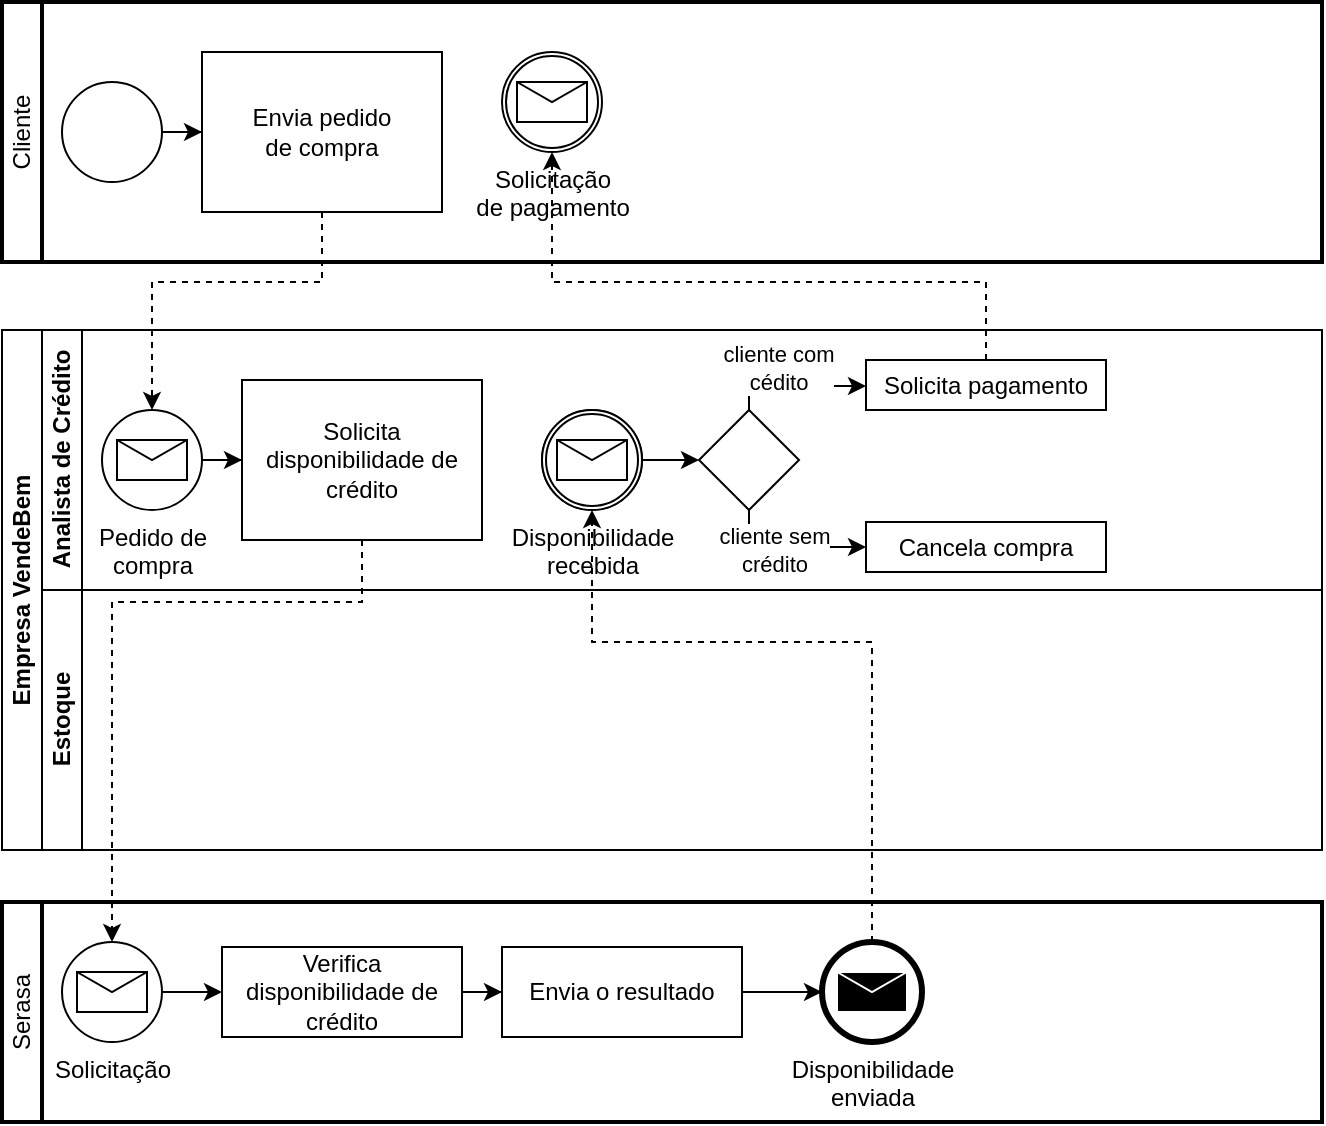 <mxfile version="26.2.14">
  <diagram name="Página-1" id="u1SdcBbTtnw9D1ZpNTuf">
    <mxGraphModel dx="727" dy="1575" grid="1" gridSize="10" guides="1" tooltips="1" connect="1" arrows="1" fold="1" page="1" pageScale="1" pageWidth="827" pageHeight="1169" math="0" shadow="0">
      <root>
        <mxCell id="0" />
        <mxCell id="1" parent="0" />
        <mxCell id="sQ0GCokB8pdDENR7ytiq-2" value="Empresa VendeBem" style="swimlane;html=1;childLayout=stackLayout;resizeParent=1;resizeParentMax=0;horizontal=0;startSize=20;horizontalStack=0;whiteSpace=wrap;" vertex="1" parent="1">
          <mxGeometry x="40" y="-16" width="660" height="260" as="geometry" />
        </mxCell>
        <mxCell id="sQ0GCokB8pdDENR7ytiq-5" value="Analista de Crédito" style="swimlane;html=1;startSize=20;horizontal=0;" vertex="1" parent="sQ0GCokB8pdDENR7ytiq-2">
          <mxGeometry x="20" width="640" height="130" as="geometry" />
        </mxCell>
        <mxCell id="sQ0GCokB8pdDENR7ytiq-10" value="Pedido de&lt;div&gt;compra&lt;/div&gt;" style="points=[[0.145,0.145,0],[0.5,0,0],[0.855,0.145,0],[1,0.5,0],[0.855,0.855,0],[0.5,1,0],[0.145,0.855,0],[0,0.5,0]];shape=mxgraph.bpmn.event;html=1;verticalLabelPosition=bottom;labelBackgroundColor=#ffffff;verticalAlign=top;align=center;perimeter=ellipsePerimeter;outlineConnect=0;aspect=fixed;outline=standard;symbol=message;" vertex="1" parent="sQ0GCokB8pdDENR7ytiq-5">
          <mxGeometry x="30" y="40" width="50" height="50" as="geometry" />
        </mxCell>
        <mxCell id="sQ0GCokB8pdDENR7ytiq-12" value="Solicita disponibilidade de crédito" style="points=[[0.25,0,0],[0.5,0,0],[0.75,0,0],[1,0.25,0],[1,0.5,0],[1,0.75,0],[0.75,1,0],[0.5,1,0],[0.25,1,0],[0,0.75,0],[0,0.5,0],[0,0.25,0]];shape=mxgraph.bpmn.task2;whiteSpace=wrap;rectStyle=rounded;size=10;html=1;container=1;expand=0;collapsible=0;taskMarker=abstract;" vertex="1" parent="sQ0GCokB8pdDENR7ytiq-5">
          <mxGeometry x="100" y="25" width="120" height="80" as="geometry" />
        </mxCell>
        <mxCell id="sQ0GCokB8pdDENR7ytiq-13" style="edgeStyle=orthogonalEdgeStyle;rounded=0;orthogonalLoop=1;jettySize=auto;html=1;entryX=0;entryY=0.5;entryDx=0;entryDy=0;entryPerimeter=0;" edge="1" parent="sQ0GCokB8pdDENR7ytiq-5" source="sQ0GCokB8pdDENR7ytiq-10" target="sQ0GCokB8pdDENR7ytiq-12">
          <mxGeometry relative="1" as="geometry" />
        </mxCell>
        <mxCell id="sQ0GCokB8pdDENR7ytiq-26" style="edgeStyle=orthogonalEdgeStyle;rounded=0;orthogonalLoop=1;jettySize=auto;html=1;" edge="1" parent="sQ0GCokB8pdDENR7ytiq-5" source="sQ0GCokB8pdDENR7ytiq-22" target="sQ0GCokB8pdDENR7ytiq-24">
          <mxGeometry relative="1" as="geometry" />
        </mxCell>
        <mxCell id="sQ0GCokB8pdDENR7ytiq-22" value="Disponibilidade&lt;div&gt;recebida&lt;/div&gt;" style="points=[[0.145,0.145,0],[0.5,0,0],[0.855,0.145,0],[1,0.5,0],[0.855,0.855,0],[0.5,1,0],[0.145,0.855,0],[0,0.5,0]];shape=mxgraph.bpmn.event;html=1;verticalLabelPosition=bottom;labelBackgroundColor=#ffffff;verticalAlign=top;align=center;perimeter=ellipsePerimeter;outlineConnect=0;aspect=fixed;outline=standard;symbol=message;" vertex="1" parent="sQ0GCokB8pdDENR7ytiq-5">
          <mxGeometry x="250" y="40" width="50" height="50" as="geometry" />
        </mxCell>
        <mxCell id="sQ0GCokB8pdDENR7ytiq-32" style="edgeStyle=orthogonalEdgeStyle;rounded=0;orthogonalLoop=1;jettySize=auto;html=1;" edge="1" parent="sQ0GCokB8pdDENR7ytiq-5" source="sQ0GCokB8pdDENR7ytiq-24" target="sQ0GCokB8pdDENR7ytiq-31">
          <mxGeometry relative="1" as="geometry">
            <Array as="points">
              <mxPoint x="354" y="28" />
            </Array>
          </mxGeometry>
        </mxCell>
        <mxCell id="sQ0GCokB8pdDENR7ytiq-33" value="cliente com&lt;div&gt;cédito&lt;/div&gt;" style="edgeLabel;html=1;align=center;verticalAlign=middle;resizable=0;points=[];" vertex="1" connectable="0" parent="sQ0GCokB8pdDENR7ytiq-32">
          <mxGeometry x="-0.343" y="-2" relative="1" as="geometry">
            <mxPoint x="3" y="-11" as="offset" />
          </mxGeometry>
        </mxCell>
        <mxCell id="sQ0GCokB8pdDENR7ytiq-24" value="" style="points=[[0.25,0.25,0],[0.5,0,0],[0.75,0.25,0],[1,0.5,0],[0.75,0.75,0],[0.5,1,0],[0.25,0.75,0],[0,0.5,0]];shape=mxgraph.bpmn.gateway2;html=1;verticalLabelPosition=bottom;labelBackgroundColor=#ffffff;verticalAlign=top;align=center;perimeter=rhombusPerimeter;outlineConnect=0;outline=none;symbol=none;" vertex="1" parent="sQ0GCokB8pdDENR7ytiq-5">
          <mxGeometry x="328.5" y="40" width="50" height="50" as="geometry" />
        </mxCell>
        <mxCell id="sQ0GCokB8pdDENR7ytiq-27" value="Cancela compra" style="points=[[0.25,0,0],[0.5,0,0],[0.75,0,0],[1,0.25,0],[1,0.5,0],[1,0.75,0],[0.75,1,0],[0.5,1,0],[0.25,1,0],[0,0.75,0],[0,0.5,0],[0,0.25,0]];shape=mxgraph.bpmn.task2;whiteSpace=wrap;rectStyle=rounded;size=10;html=1;container=1;expand=0;collapsible=0;taskMarker=abstract;" vertex="1" parent="sQ0GCokB8pdDENR7ytiq-5">
          <mxGeometry x="412" y="96" width="120" height="25" as="geometry" />
        </mxCell>
        <mxCell id="sQ0GCokB8pdDENR7ytiq-28" style="edgeStyle=orthogonalEdgeStyle;rounded=0;orthogonalLoop=1;jettySize=auto;html=1;entryX=0;entryY=0.5;entryDx=0;entryDy=0;entryPerimeter=0;" edge="1" parent="sQ0GCokB8pdDENR7ytiq-5" source="sQ0GCokB8pdDENR7ytiq-24" target="sQ0GCokB8pdDENR7ytiq-27">
          <mxGeometry relative="1" as="geometry">
            <Array as="points">
              <mxPoint x="353" y="108" />
            </Array>
          </mxGeometry>
        </mxCell>
        <mxCell id="sQ0GCokB8pdDENR7ytiq-30" value="cliente sem&lt;div&gt;crédito&lt;/div&gt;" style="edgeLabel;html=1;align=center;verticalAlign=middle;resizable=0;points=[];" vertex="1" connectable="0" parent="sQ0GCokB8pdDENR7ytiq-28">
          <mxGeometry x="-0.194" y="-1" relative="1" as="geometry">
            <mxPoint as="offset" />
          </mxGeometry>
        </mxCell>
        <mxCell id="sQ0GCokB8pdDENR7ytiq-31" value="Solicita pagamento" style="points=[[0.25,0,0],[0.5,0,0],[0.75,0,0],[1,0.25,0],[1,0.5,0],[1,0.75,0],[0.75,1,0],[0.5,1,0],[0.25,1,0],[0,0.75,0],[0,0.5,0],[0,0.25,0]];shape=mxgraph.bpmn.task2;whiteSpace=wrap;rectStyle=rounded;size=10;html=1;container=1;expand=0;collapsible=0;taskMarker=abstract;" vertex="1" parent="sQ0GCokB8pdDENR7ytiq-5">
          <mxGeometry x="412" y="15" width="120" height="25" as="geometry" />
        </mxCell>
        <mxCell id="sQ0GCokB8pdDENR7ytiq-35" value="" style="points=[[0.145,0.145,0],[0.5,0,0],[0.855,0.145,0],[1,0.5,0],[0.855,0.855,0],[0.5,1,0],[0.145,0.855,0],[0,0.5,0]];shape=mxgraph.bpmn.event;html=1;verticalLabelPosition=bottom;labelBackgroundColor=#ffffff;verticalAlign=top;align=center;perimeter=ellipsePerimeter;outlineConnect=0;aspect=fixed;outline=catching;symbol=message;" vertex="1" parent="sQ0GCokB8pdDENR7ytiq-5">
          <mxGeometry x="250" y="40" width="50" height="50" as="geometry" />
        </mxCell>
        <mxCell id="sQ0GCokB8pdDENR7ytiq-125" value="Estoque" style="swimlane;html=1;startSize=20;horizontal=0;" vertex="1" parent="sQ0GCokB8pdDENR7ytiq-2">
          <mxGeometry x="20" y="130" width="640" height="130" as="geometry" />
        </mxCell>
        <mxCell id="sQ0GCokB8pdDENR7ytiq-1" value="Cliente" style="swimlane;html=1;startSize=20;fontStyle=0;collapsible=0;horizontal=0;swimlaneLine=1;swimlaneFillColor=#ffffff;strokeWidth=2;whiteSpace=wrap;" vertex="1" parent="1">
          <mxGeometry x="40" y="-180" width="660" height="130" as="geometry" />
        </mxCell>
        <mxCell id="sQ0GCokB8pdDENR7ytiq-7" value="" style="points=[[0.145,0.145,0],[0.5,0,0],[0.855,0.145,0],[1,0.5,0],[0.855,0.855,0],[0.5,1,0],[0.145,0.855,0],[0,0.5,0]];shape=mxgraph.bpmn.event;html=1;verticalLabelPosition=bottom;labelBackgroundColor=#ffffff;verticalAlign=top;align=center;perimeter=ellipsePerimeter;outlineConnect=0;aspect=fixed;outline=standard;symbol=general;" vertex="1" parent="sQ0GCokB8pdDENR7ytiq-1">
          <mxGeometry x="30" y="40" width="50" height="50" as="geometry" />
        </mxCell>
        <mxCell id="sQ0GCokB8pdDENR7ytiq-8" value="Envia pedido&lt;div&gt;de&amp;nbsp;&lt;span style=&quot;background-color: transparent; color: light-dark(rgb(0, 0, 0), rgb(255, 255, 255));&quot;&gt;compra&lt;/span&gt;&lt;/div&gt;" style="points=[[0.25,0,0],[0.5,0,0],[0.75,0,0],[1,0.25,0],[1,0.5,0],[1,0.75,0],[0.75,1,0],[0.5,1,0],[0.25,1,0],[0,0.75,0],[0,0.5,0],[0,0.25,0]];shape=mxgraph.bpmn.task2;whiteSpace=wrap;rectStyle=rounded;size=10;html=1;container=1;expand=0;collapsible=0;taskMarker=abstract;" vertex="1" parent="sQ0GCokB8pdDENR7ytiq-1">
          <mxGeometry x="100" y="25" width="120" height="80" as="geometry" />
        </mxCell>
        <mxCell id="sQ0GCokB8pdDENR7ytiq-9" style="edgeStyle=orthogonalEdgeStyle;rounded=0;orthogonalLoop=1;jettySize=auto;html=1;entryX=0;entryY=0.5;entryDx=0;entryDy=0;entryPerimeter=0;" edge="1" parent="sQ0GCokB8pdDENR7ytiq-1" source="sQ0GCokB8pdDENR7ytiq-7" target="sQ0GCokB8pdDENR7ytiq-8">
          <mxGeometry relative="1" as="geometry" />
        </mxCell>
        <mxCell id="sQ0GCokB8pdDENR7ytiq-36" value="Solicitação&lt;div&gt;de pagamento&lt;/div&gt;" style="points=[[0.145,0.145,0],[0.5,0,0],[0.855,0.145,0],[1,0.5,0],[0.855,0.855,0],[0.5,1,0],[0.145,0.855,0],[0,0.5,0]];shape=mxgraph.bpmn.event;html=1;verticalLabelPosition=bottom;labelBackgroundColor=#ffffff;verticalAlign=top;align=center;perimeter=ellipsePerimeter;outlineConnect=0;aspect=fixed;outline=catching;symbol=message;" vertex="1" parent="sQ0GCokB8pdDENR7ytiq-1">
          <mxGeometry x="250" y="25" width="50" height="50" as="geometry" />
        </mxCell>
        <mxCell id="sQ0GCokB8pdDENR7ytiq-6" value="Serasa" style="swimlane;html=1;startSize=20;fontStyle=0;collapsible=0;horizontal=0;swimlaneLine=1;swimlaneFillColor=#ffffff;strokeWidth=2;whiteSpace=wrap;" vertex="1" parent="1">
          <mxGeometry x="40" y="270" width="660" height="110" as="geometry" />
        </mxCell>
        <mxCell id="sQ0GCokB8pdDENR7ytiq-14" value="Solicitação" style="points=[[0.145,0.145,0],[0.5,0,0],[0.855,0.145,0],[1,0.5,0],[0.855,0.855,0],[0.5,1,0],[0.145,0.855,0],[0,0.5,0]];shape=mxgraph.bpmn.event;html=1;verticalLabelPosition=bottom;labelBackgroundColor=#ffffff;verticalAlign=top;align=center;perimeter=ellipsePerimeter;outlineConnect=0;aspect=fixed;outline=standard;symbol=message;" vertex="1" parent="sQ0GCokB8pdDENR7ytiq-6">
          <mxGeometry x="30" y="20" width="50" height="50" as="geometry" />
        </mxCell>
        <mxCell id="sQ0GCokB8pdDENR7ytiq-16" value="Verifica disponibilidade de crédito" style="points=[[0.25,0,0],[0.5,0,0],[0.75,0,0],[1,0.25,0],[1,0.5,0],[1,0.75,0],[0.75,1,0],[0.5,1,0],[0.25,1,0],[0,0.75,0],[0,0.5,0],[0,0.25,0]];shape=mxgraph.bpmn.task2;whiteSpace=wrap;rectStyle=rounded;size=10;html=1;container=1;expand=0;collapsible=0;taskMarker=abstract;" vertex="1" parent="sQ0GCokB8pdDENR7ytiq-6">
          <mxGeometry x="110" y="22.5" width="120" height="45" as="geometry" />
        </mxCell>
        <mxCell id="sQ0GCokB8pdDENR7ytiq-17" style="edgeStyle=orthogonalEdgeStyle;rounded=0;orthogonalLoop=1;jettySize=auto;html=1;entryX=0;entryY=0.5;entryDx=0;entryDy=0;entryPerimeter=0;" edge="1" parent="sQ0GCokB8pdDENR7ytiq-6" source="sQ0GCokB8pdDENR7ytiq-14" target="sQ0GCokB8pdDENR7ytiq-16">
          <mxGeometry relative="1" as="geometry" />
        </mxCell>
        <mxCell id="sQ0GCokB8pdDENR7ytiq-18" value="Envia o resultado" style="points=[[0.25,0,0],[0.5,0,0],[0.75,0,0],[1,0.25,0],[1,0.5,0],[1,0.75,0],[0.75,1,0],[0.5,1,0],[0.25,1,0],[0,0.75,0],[0,0.5,0],[0,0.25,0]];shape=mxgraph.bpmn.task2;whiteSpace=wrap;rectStyle=rounded;size=10;html=1;container=1;expand=0;collapsible=0;taskMarker=abstract;" vertex="1" parent="sQ0GCokB8pdDENR7ytiq-6">
          <mxGeometry x="250" y="22.5" width="120" height="45" as="geometry" />
        </mxCell>
        <mxCell id="sQ0GCokB8pdDENR7ytiq-19" style="edgeStyle=orthogonalEdgeStyle;rounded=0;orthogonalLoop=1;jettySize=auto;html=1;entryX=0;entryY=0.5;entryDx=0;entryDy=0;entryPerimeter=0;" edge="1" parent="sQ0GCokB8pdDENR7ytiq-6" source="sQ0GCokB8pdDENR7ytiq-16" target="sQ0GCokB8pdDENR7ytiq-18">
          <mxGeometry relative="1" as="geometry" />
        </mxCell>
        <mxCell id="sQ0GCokB8pdDENR7ytiq-20" value="Disponibilidade&lt;div&gt;enviada&lt;/div&gt;" style="points=[[0.145,0.145,0],[0.5,0,0],[0.855,0.145,0],[1,0.5,0],[0.855,0.855,0],[0.5,1,0],[0.145,0.855,0],[0,0.5,0]];shape=mxgraph.bpmn.event;html=1;verticalLabelPosition=bottom;labelBackgroundColor=#ffffff;verticalAlign=top;align=center;perimeter=ellipsePerimeter;outlineConnect=0;aspect=fixed;outline=end;symbol=message;" vertex="1" parent="sQ0GCokB8pdDENR7ytiq-6">
          <mxGeometry x="410" y="20" width="50" height="50" as="geometry" />
        </mxCell>
        <mxCell id="sQ0GCokB8pdDENR7ytiq-21" style="edgeStyle=orthogonalEdgeStyle;rounded=0;orthogonalLoop=1;jettySize=auto;html=1;entryX=0;entryY=0.5;entryDx=0;entryDy=0;entryPerimeter=0;" edge="1" parent="sQ0GCokB8pdDENR7ytiq-6" source="sQ0GCokB8pdDENR7ytiq-18" target="sQ0GCokB8pdDENR7ytiq-20">
          <mxGeometry relative="1" as="geometry" />
        </mxCell>
        <mxCell id="sQ0GCokB8pdDENR7ytiq-11" style="edgeStyle=orthogonalEdgeStyle;rounded=0;orthogonalLoop=1;jettySize=auto;html=1;entryX=0.5;entryY=0;entryDx=0;entryDy=0;entryPerimeter=0;dashed=1;" edge="1" parent="1" source="sQ0GCokB8pdDENR7ytiq-8" target="sQ0GCokB8pdDENR7ytiq-10">
          <mxGeometry relative="1" as="geometry">
            <Array as="points">
              <mxPoint x="200" y="-40" />
              <mxPoint x="115" y="-40" />
            </Array>
          </mxGeometry>
        </mxCell>
        <mxCell id="sQ0GCokB8pdDENR7ytiq-15" style="edgeStyle=orthogonalEdgeStyle;rounded=0;orthogonalLoop=1;jettySize=auto;html=1;entryX=0.5;entryY=0;entryDx=0;entryDy=0;entryPerimeter=0;dashed=1;" edge="1" parent="1" source="sQ0GCokB8pdDENR7ytiq-12" target="sQ0GCokB8pdDENR7ytiq-14">
          <mxGeometry relative="1" as="geometry">
            <Array as="points">
              <mxPoint x="220" y="120" />
              <mxPoint x="95" y="120" />
            </Array>
          </mxGeometry>
        </mxCell>
        <mxCell id="sQ0GCokB8pdDENR7ytiq-23" style="edgeStyle=orthogonalEdgeStyle;rounded=0;orthogonalLoop=1;jettySize=auto;html=1;dashed=1;" edge="1" parent="1" source="sQ0GCokB8pdDENR7ytiq-20" target="sQ0GCokB8pdDENR7ytiq-22">
          <mxGeometry relative="1" as="geometry">
            <Array as="points">
              <mxPoint x="475" y="140" />
              <mxPoint x="335" y="140" />
            </Array>
          </mxGeometry>
        </mxCell>
        <mxCell id="sQ0GCokB8pdDENR7ytiq-37" style="edgeStyle=orthogonalEdgeStyle;rounded=0;orthogonalLoop=1;jettySize=auto;html=1;dashed=1;" edge="1" parent="1" source="sQ0GCokB8pdDENR7ytiq-31" target="sQ0GCokB8pdDENR7ytiq-36">
          <mxGeometry relative="1" as="geometry">
            <Array as="points">
              <mxPoint x="532" y="-40" />
              <mxPoint x="315" y="-40" />
            </Array>
          </mxGeometry>
        </mxCell>
      </root>
    </mxGraphModel>
  </diagram>
</mxfile>
